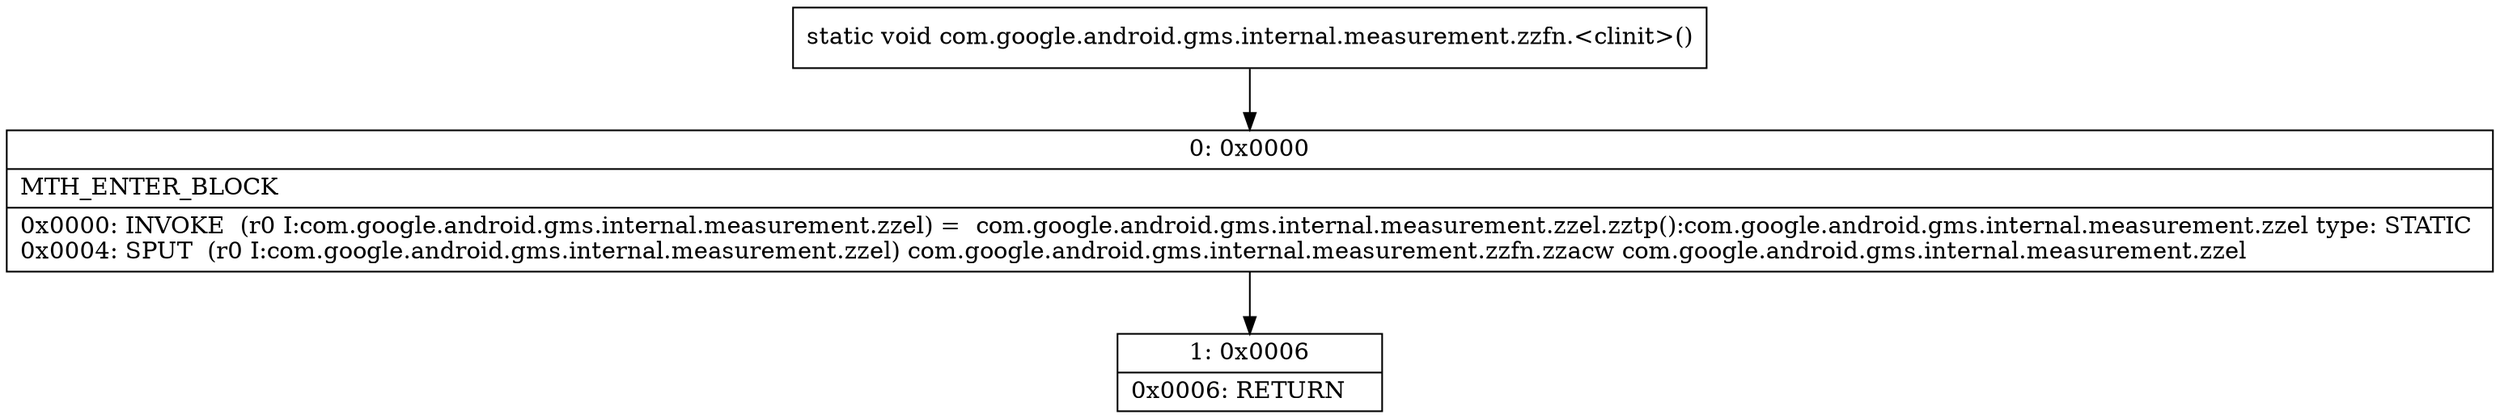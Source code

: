 digraph "CFG forcom.google.android.gms.internal.measurement.zzfn.\<clinit\>()V" {
Node_0 [shape=record,label="{0\:\ 0x0000|MTH_ENTER_BLOCK\l|0x0000: INVOKE  (r0 I:com.google.android.gms.internal.measurement.zzel) =  com.google.android.gms.internal.measurement.zzel.zztp():com.google.android.gms.internal.measurement.zzel type: STATIC \l0x0004: SPUT  (r0 I:com.google.android.gms.internal.measurement.zzel) com.google.android.gms.internal.measurement.zzfn.zzacw com.google.android.gms.internal.measurement.zzel \l}"];
Node_1 [shape=record,label="{1\:\ 0x0006|0x0006: RETURN   \l}"];
MethodNode[shape=record,label="{static void com.google.android.gms.internal.measurement.zzfn.\<clinit\>() }"];
MethodNode -> Node_0;
Node_0 -> Node_1;
}

